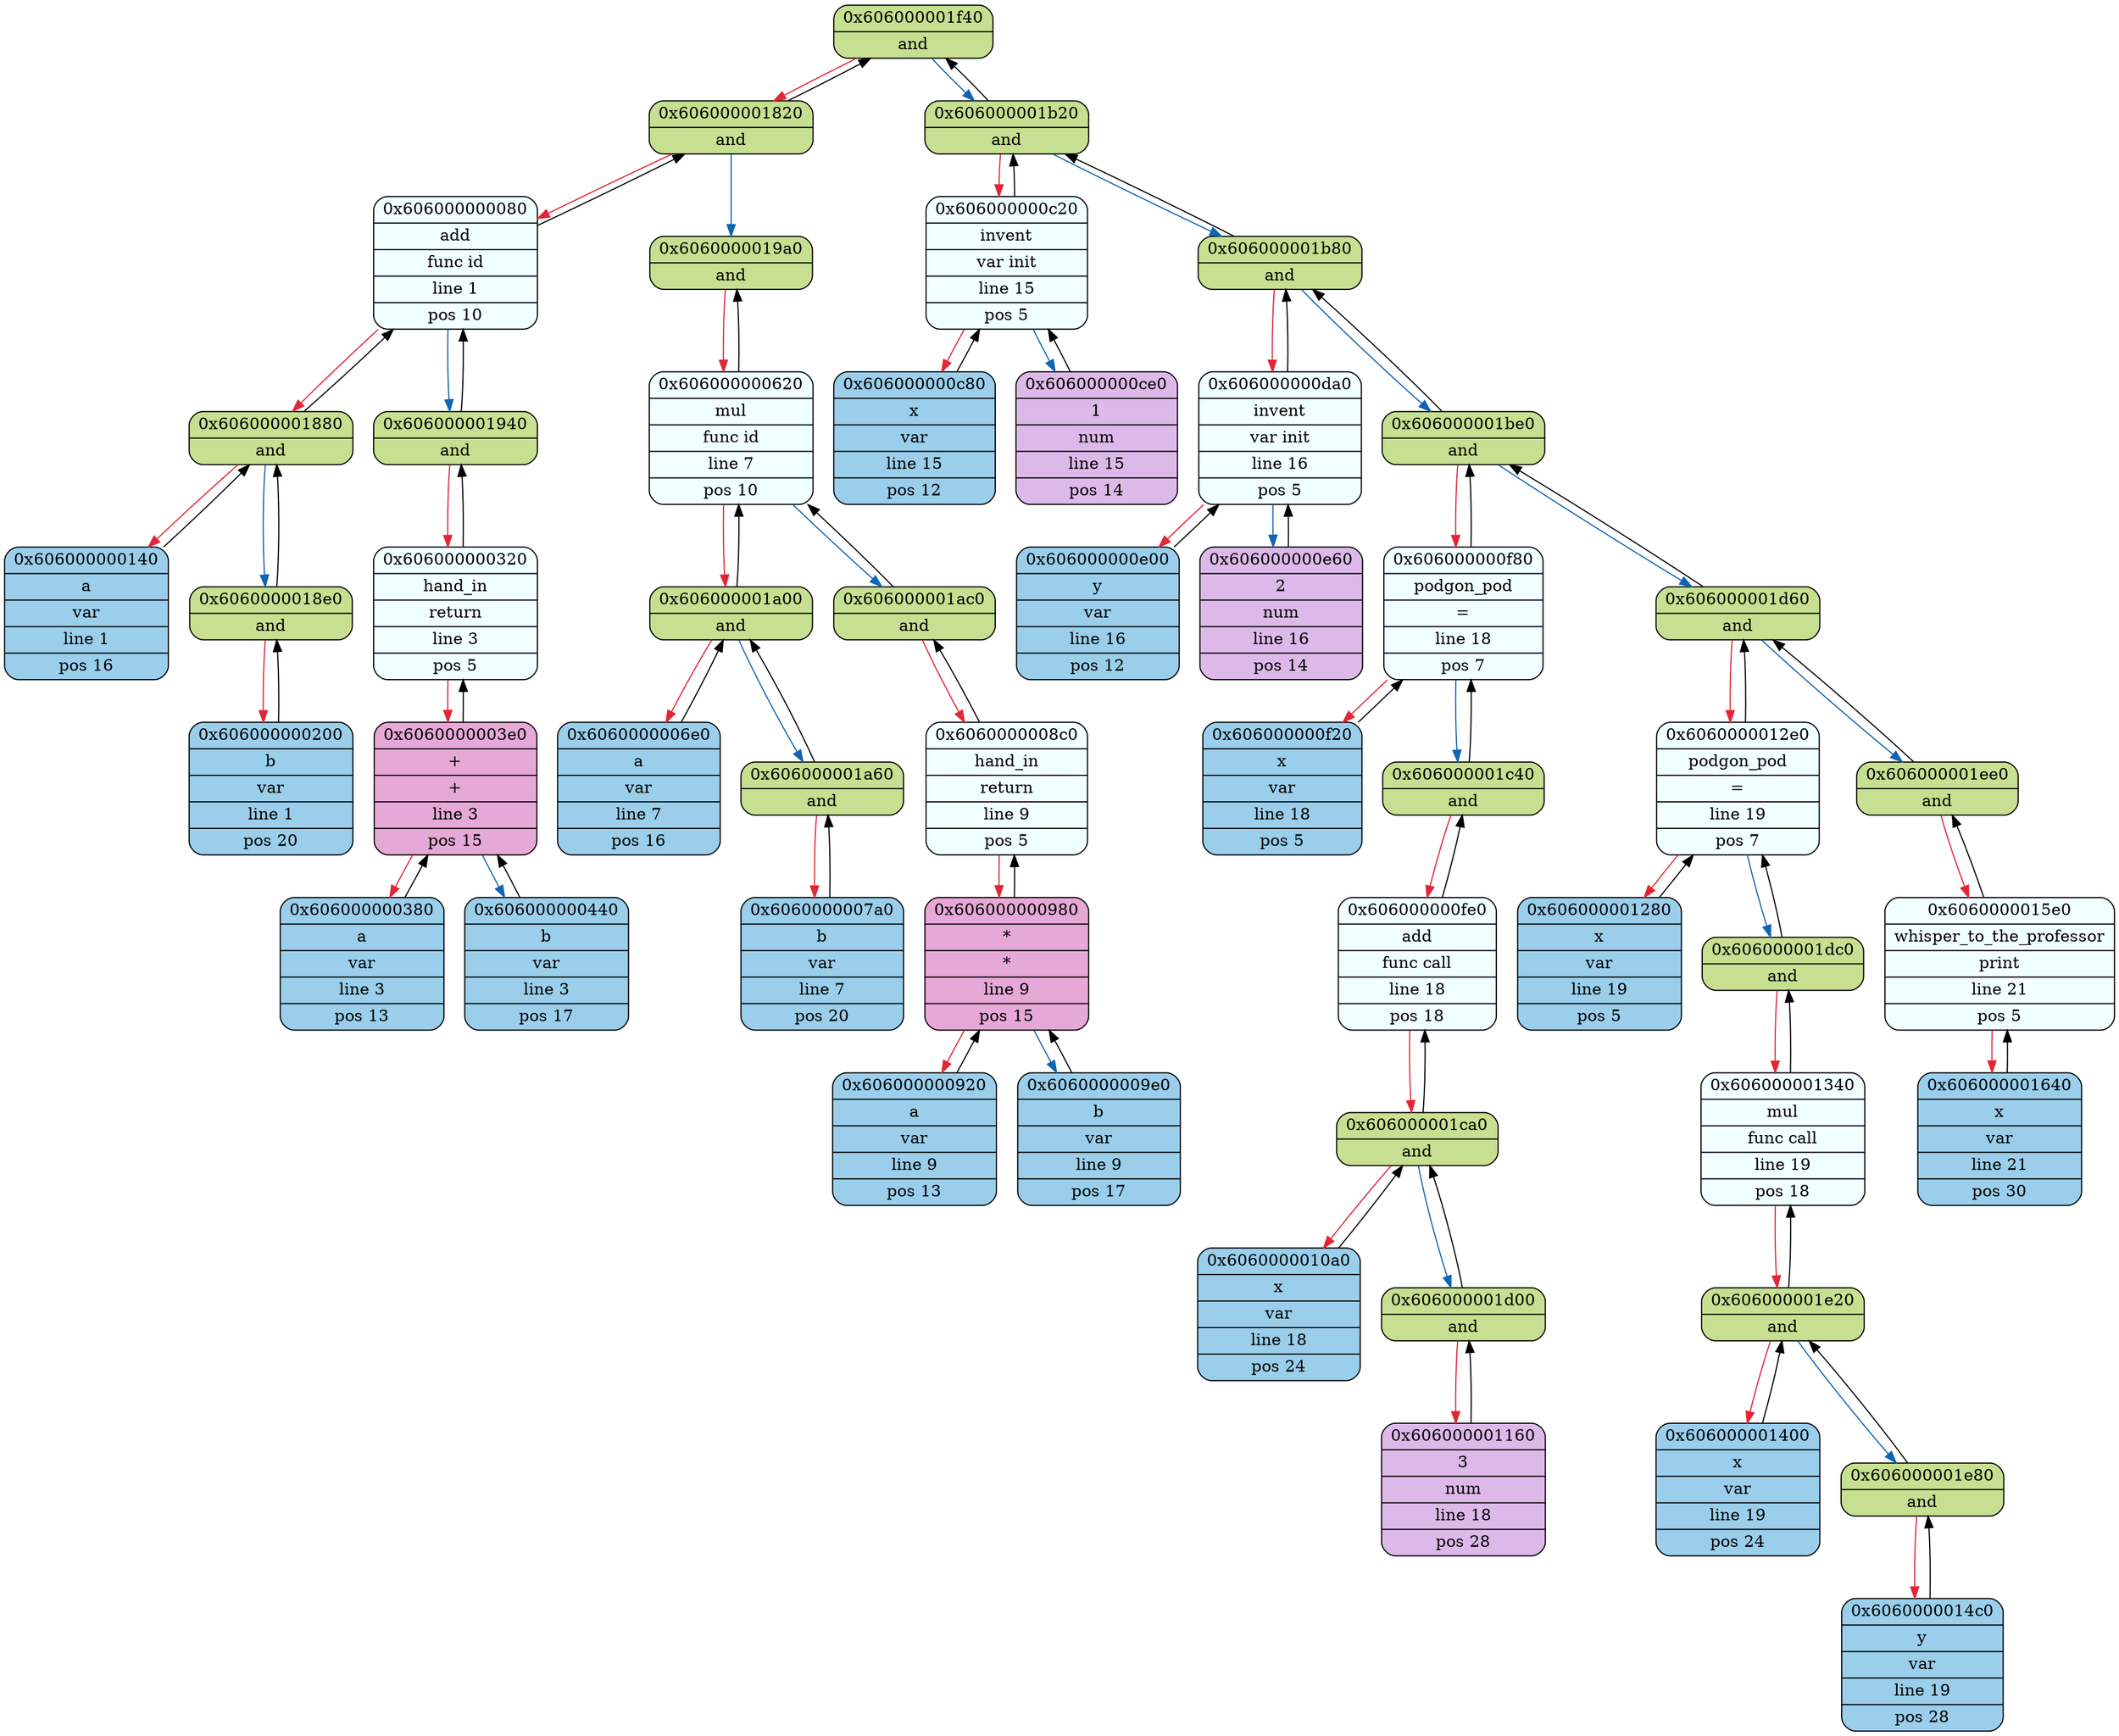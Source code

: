 digraph
{
    node_0x606000001f40[shape = Mrecord, label = "{{0x606000001f40} | {and}}", style = "filled", fillcolor = "#C6DF90"];
    node_0x606000001820[shape = Mrecord, label = "{{0x606000001820} | {and}}", style = "filled", fillcolor = "#C6DF90"];
    node_0x606000000080[shape = Mrecord, label = "{{0x606000000080} | {add} | {func id} | {line 1} | {pos 10}}", style = "filled", fillcolor = "#F0FFFF"];
    node_0x606000001880[shape = Mrecord, label = "{{0x606000001880} | {and}}", style = "filled", fillcolor = "#C6DF90"];
    node_0x606000000140[shape = Mrecord, label = "{{0x606000000140} | {a} | {var} | {line 1} | {pos 16}}", style = "filled", fillcolor = "#9ACEEB"];
    node_0x6060000018e0[shape = Mrecord, label = "{{0x6060000018e0} | {and}}", style = "filled", fillcolor = "#C6DF90"];
    node_0x606000000200[shape = Mrecord, label = "{{0x606000000200} | {b} | {var} | {line 1} | {pos 20}}", style = "filled", fillcolor = "#9ACEEB"];
    node_0x606000001940[shape = Mrecord, label = "{{0x606000001940} | {and}}", style = "filled", fillcolor = "#C6DF90"];
    node_0x606000000320[shape = Mrecord, label = "{{0x606000000320} | {hand_in} | {return} | {line 3} | {pos 5}}", style = "filled", fillcolor = "#F0FFFF"];
    node_0x6060000003e0[shape = Mrecord, label = "{{0x6060000003e0} | {+} | {+} | {line 3} | {pos 15}}", style = "filled", fillcolor = "#E6A8D7"];
    node_0x606000000380[shape = Mrecord, label = "{{0x606000000380} | {a} | {var} | {line 3} | {pos 13}}", style = "filled", fillcolor = "#9ACEEB"];
    node_0x606000000440[shape = Mrecord, label = "{{0x606000000440} | {b} | {var} | {line 3} | {pos 17}}", style = "filled", fillcolor = "#9ACEEB"];
    node_0x6060000019a0[shape = Mrecord, label = "{{0x6060000019a0} | {and}}", style = "filled", fillcolor = "#C6DF90"];
    node_0x606000000620[shape = Mrecord, label = "{{0x606000000620} | {mul} | {func id} | {line 7} | {pos 10}}", style = "filled", fillcolor = "#F0FFFF"];
    node_0x606000001a00[shape = Mrecord, label = "{{0x606000001a00} | {and}}", style = "filled", fillcolor = "#C6DF90"];
    node_0x6060000006e0[shape = Mrecord, label = "{{0x6060000006e0} | {a} | {var} | {line 7} | {pos 16}}", style = "filled", fillcolor = "#9ACEEB"];
    node_0x606000001a60[shape = Mrecord, label = "{{0x606000001a60} | {and}}", style = "filled", fillcolor = "#C6DF90"];
    node_0x6060000007a0[shape = Mrecord, label = "{{0x6060000007a0} | {b} | {var} | {line 7} | {pos 20}}", style = "filled", fillcolor = "#9ACEEB"];
    node_0x606000001ac0[shape = Mrecord, label = "{{0x606000001ac0} | {and}}", style = "filled", fillcolor = "#C6DF90"];
    node_0x6060000008c0[shape = Mrecord, label = "{{0x6060000008c0} | {hand_in} | {return} | {line 9} | {pos 5}}", style = "filled", fillcolor = "#F0FFFF"];
    node_0x606000000980[shape = Mrecord, label = "{{0x606000000980} | {*} | {*} | {line 9} | {pos 15}}", style = "filled", fillcolor = "#E6A8D7"];
    node_0x606000000920[shape = Mrecord, label = "{{0x606000000920} | {a} | {var} | {line 9} | {pos 13}}", style = "filled", fillcolor = "#9ACEEB"];
    node_0x6060000009e0[shape = Mrecord, label = "{{0x6060000009e0} | {b} | {var} | {line 9} | {pos 17}}", style = "filled", fillcolor = "#9ACEEB"];
    node_0x606000001b20[shape = Mrecord, label = "{{0x606000001b20} | {and}}", style = "filled", fillcolor = "#C6DF90"];
    node_0x606000000c20[shape = Mrecord, label = "{{0x606000000c20} | {invent} | {var init} | {line 15} | {pos 5}}", style = "filled", fillcolor = "#F0FFFF"];
    node_0x606000000c80[shape = Mrecord, label = "{{0x606000000c80} | {x} | {var} | {line 15} | {pos 12}}", style = "filled", fillcolor = "#9ACEEB"];
    node_0x606000000ce0[shape = Mrecord, label = "{{0x606000000ce0} | {1} | {num} | {line 15} | {pos 14}}", style = "filled", fillcolor = "#DDB9E9"];
    node_0x606000001b80[shape = Mrecord, label = "{{0x606000001b80} | {and}}", style = "filled", fillcolor = "#C6DF90"];
    node_0x606000000da0[shape = Mrecord, label = "{{0x606000000da0} | {invent} | {var init} | {line 16} | {pos 5}}", style = "filled", fillcolor = "#F0FFFF"];
    node_0x606000000e00[shape = Mrecord, label = "{{0x606000000e00} | {y} | {var} | {line 16} | {pos 12}}", style = "filled", fillcolor = "#9ACEEB"];
    node_0x606000000e60[shape = Mrecord, label = "{{0x606000000e60} | {2} | {num} | {line 16} | {pos 14}}", style = "filled", fillcolor = "#DDB9E9"];
    node_0x606000001be0[shape = Mrecord, label = "{{0x606000001be0} | {and}}", style = "filled", fillcolor = "#C6DF90"];
    node_0x606000000f80[shape = Mrecord, label = "{{0x606000000f80} | {podgon_pod} | {=} | {line 18} | {pos 7}}", style = "filled", fillcolor = "#F0FFFF"];
    node_0x606000000f20[shape = Mrecord, label = "{{0x606000000f20} | {x} | {var} | {line 18} | {pos 5}}", style = "filled", fillcolor = "#9ACEEB"];
    node_0x606000001c40[shape = Mrecord, label = "{{0x606000001c40} | {and}}", style = "filled", fillcolor = "#C6DF90"];
    node_0x606000000fe0[shape = Mrecord, label = "{{0x606000000fe0} | {add} | {func call} | {line 18} | {pos 18}}", style = "filled", fillcolor = "#F0FFFF"];
    node_0x606000001ca0[shape = Mrecord, label = "{{0x606000001ca0} | {and}}", style = "filled", fillcolor = "#C6DF90"];
    node_0x6060000010a0[shape = Mrecord, label = "{{0x6060000010a0} | {x} | {var} | {line 18} | {pos 24}}", style = "filled", fillcolor = "#9ACEEB"];
    node_0x606000001d00[shape = Mrecord, label = "{{0x606000001d00} | {and}}", style = "filled", fillcolor = "#C6DF90"];
    node_0x606000001160[shape = Mrecord, label = "{{0x606000001160} | {3} | {num} | {line 18} | {pos 28}}", style = "filled", fillcolor = "#DDB9E9"];
    node_0x606000001d60[shape = Mrecord, label = "{{0x606000001d60} | {and}}", style = "filled", fillcolor = "#C6DF90"];
    node_0x6060000012e0[shape = Mrecord, label = "{{0x6060000012e0} | {podgon_pod} | {=} | {line 19} | {pos 7}}", style = "filled", fillcolor = "#F0FFFF"];
    node_0x606000001280[shape = Mrecord, label = "{{0x606000001280} | {x} | {var} | {line 19} | {pos 5}}", style = "filled", fillcolor = "#9ACEEB"];
    node_0x606000001dc0[shape = Mrecord, label = "{{0x606000001dc0} | {and}}", style = "filled", fillcolor = "#C6DF90"];
    node_0x606000001340[shape = Mrecord, label = "{{0x606000001340} | {mul} | {func call} | {line 19} | {pos 18}}", style = "filled", fillcolor = "#F0FFFF"];
    node_0x606000001e20[shape = Mrecord, label = "{{0x606000001e20} | {and}}", style = "filled", fillcolor = "#C6DF90"];
    node_0x606000001400[shape = Mrecord, label = "{{0x606000001400} | {x} | {var} | {line 19} | {pos 24}}", style = "filled", fillcolor = "#9ACEEB"];
    node_0x606000001e80[shape = Mrecord, label = "{{0x606000001e80} | {and}}", style = "filled", fillcolor = "#C6DF90"];
    node_0x6060000014c0[shape = Mrecord, label = "{{0x6060000014c0} | {y} | {var} | {line 19} | {pos 28}}", style = "filled", fillcolor = "#9ACEEB"];
    node_0x606000001ee0[shape = Mrecord, label = "{{0x606000001ee0} | {and}}", style = "filled", fillcolor = "#C6DF90"];
    node_0x6060000015e0[shape = Mrecord, label = "{{0x6060000015e0} | {whisper_to_the_professor} | {print} | {line 21} | {pos 5}}", style = "filled", fillcolor = "#F0FFFF"];
    node_0x606000001640[shape = Mrecord, label = "{{0x606000001640} | {x} | {var} | {line 21} | {pos 30}}", style = "filled", fillcolor = "#9ACEEB"];
    node_0x606000001820->node_0x606000001f40 [color = "#000000"];
    node_0x606000001f40->node_0x606000001820 [color = "#E32636"];
    node_0x606000000080->node_0x606000001820 [color = "#000000"];
    node_0x606000001820->node_0x606000000080 [color = "#E32636"];
    node_0x606000001880->node_0x606000000080 [color = "#000000"];
    node_0x606000000080->node_0x606000001880 [color = "#E32636"];
    node_0x606000000140->node_0x606000001880 [color = "#000000"];
    node_0x606000001880->node_0x606000000140 [color = "#E32636"];
    node_0x6060000018e0->node_0x606000001880 [color = "#000000"];
    node_0x606000001880->node_0x6060000018e0 [color = "#1164B4"];
    node_0x606000000200->node_0x6060000018e0 [color = "#000000"];
    node_0x6060000018e0->node_0x606000000200 [color = "#E32636"];
    node_0x606000001940->node_0x606000000080 [color = "#000000"];
    node_0x606000000080->node_0x606000001940 [color = "#1164B4"];
    node_0x606000000320->node_0x606000001940 [color = "#000000"];
    node_0x606000001940->node_0x606000000320 [color = "#E32636"];
    node_0x6060000003e0->node_0x606000000320 [color = "#000000"];
    node_0x606000000320->node_0x6060000003e0 [color = "#E32636"];
    node_0x606000000380->node_0x6060000003e0 [color = "#000000"];
    node_0x6060000003e0->node_0x606000000380 [color = "#E32636"];
    node_0x606000000440->node_0x6060000003e0 [color = "#000000"];
    node_0x6060000003e0->node_0x606000000440 [color = "#1164B4"];
    node_0x606000001820->node_0x6060000019a0 [color = "#1164B4"];
    node_0x606000000620->node_0x6060000019a0 [color = "#000000"];
    node_0x6060000019a0->node_0x606000000620 [color = "#E32636"];
    node_0x606000001a00->node_0x606000000620 [color = "#000000"];
    node_0x606000000620->node_0x606000001a00 [color = "#E32636"];
    node_0x6060000006e0->node_0x606000001a00 [color = "#000000"];
    node_0x606000001a00->node_0x6060000006e0 [color = "#E32636"];
    node_0x606000001a60->node_0x606000001a00 [color = "#000000"];
    node_0x606000001a00->node_0x606000001a60 [color = "#1164B4"];
    node_0x6060000007a0->node_0x606000001a60 [color = "#000000"];
    node_0x606000001a60->node_0x6060000007a0 [color = "#E32636"];
    node_0x606000001ac0->node_0x606000000620 [color = "#000000"];
    node_0x606000000620->node_0x606000001ac0 [color = "#1164B4"];
    node_0x6060000008c0->node_0x606000001ac0 [color = "#000000"];
    node_0x606000001ac0->node_0x6060000008c0 [color = "#E32636"];
    node_0x606000000980->node_0x6060000008c0 [color = "#000000"];
    node_0x6060000008c0->node_0x606000000980 [color = "#E32636"];
    node_0x606000000920->node_0x606000000980 [color = "#000000"];
    node_0x606000000980->node_0x606000000920 [color = "#E32636"];
    node_0x6060000009e0->node_0x606000000980 [color = "#000000"];
    node_0x606000000980->node_0x6060000009e0 [color = "#1164B4"];
    node_0x606000001b20->node_0x606000001f40 [color = "#000000"];
    node_0x606000001f40->node_0x606000001b20 [color = "#1164B4"];
    node_0x606000000c20->node_0x606000001b20 [color = "#000000"];
    node_0x606000001b20->node_0x606000000c20 [color = "#E32636"];
    node_0x606000000c80->node_0x606000000c20 [color = "#000000"];
    node_0x606000000c20->node_0x606000000c80 [color = "#E32636"];
    node_0x606000000ce0->node_0x606000000c20 [color = "#000000"];
    node_0x606000000c20->node_0x606000000ce0 [color = "#1164B4"];
    node_0x606000001b80->node_0x606000001b20 [color = "#000000"];
    node_0x606000001b20->node_0x606000001b80 [color = "#1164B4"];
    node_0x606000000da0->node_0x606000001b80 [color = "#000000"];
    node_0x606000001b80->node_0x606000000da0 [color = "#E32636"];
    node_0x606000000e00->node_0x606000000da0 [color = "#000000"];
    node_0x606000000da0->node_0x606000000e00 [color = "#E32636"];
    node_0x606000000e60->node_0x606000000da0 [color = "#000000"];
    node_0x606000000da0->node_0x606000000e60 [color = "#1164B4"];
    node_0x606000001be0->node_0x606000001b80 [color = "#000000"];
    node_0x606000001b80->node_0x606000001be0 [color = "#1164B4"];
    node_0x606000000f80->node_0x606000001be0 [color = "#000000"];
    node_0x606000001be0->node_0x606000000f80 [color = "#E32636"];
    node_0x606000000f20->node_0x606000000f80 [color = "#000000"];
    node_0x606000000f80->node_0x606000000f20 [color = "#E32636"];
    node_0x606000001c40->node_0x606000000f80 [color = "#000000"];
    node_0x606000000f80->node_0x606000001c40 [color = "#1164B4"];
    node_0x606000000fe0->node_0x606000001c40 [color = "#000000"];
    node_0x606000001c40->node_0x606000000fe0 [color = "#E32636"];
    node_0x606000001ca0->node_0x606000000fe0 [color = "#000000"];
    node_0x606000000fe0->node_0x606000001ca0 [color = "#E32636"];
    node_0x6060000010a0->node_0x606000001ca0 [color = "#000000"];
    node_0x606000001ca0->node_0x6060000010a0 [color = "#E32636"];
    node_0x606000001d00->node_0x606000001ca0 [color = "#000000"];
    node_0x606000001ca0->node_0x606000001d00 [color = "#1164B4"];
    node_0x606000001160->node_0x606000001d00 [color = "#000000"];
    node_0x606000001d00->node_0x606000001160 [color = "#E32636"];
    node_0x606000001d60->node_0x606000001be0 [color = "#000000"];
    node_0x606000001be0->node_0x606000001d60 [color = "#1164B4"];
    node_0x6060000012e0->node_0x606000001d60 [color = "#000000"];
    node_0x606000001d60->node_0x6060000012e0 [color = "#E32636"];
    node_0x606000001280->node_0x6060000012e0 [color = "#000000"];
    node_0x6060000012e0->node_0x606000001280 [color = "#E32636"];
    node_0x606000001dc0->node_0x6060000012e0 [color = "#000000"];
    node_0x6060000012e0->node_0x606000001dc0 [color = "#1164B4"];
    node_0x606000001340->node_0x606000001dc0 [color = "#000000"];
    node_0x606000001dc0->node_0x606000001340 [color = "#E32636"];
    node_0x606000001e20->node_0x606000001340 [color = "#000000"];
    node_0x606000001340->node_0x606000001e20 [color = "#E32636"];
    node_0x606000001400->node_0x606000001e20 [color = "#000000"];
    node_0x606000001e20->node_0x606000001400 [color = "#E32636"];
    node_0x606000001e80->node_0x606000001e20 [color = "#000000"];
    node_0x606000001e20->node_0x606000001e80 [color = "#1164B4"];
    node_0x6060000014c0->node_0x606000001e80 [color = "#000000"];
    node_0x606000001e80->node_0x6060000014c0 [color = "#E32636"];
    node_0x606000001ee0->node_0x606000001d60 [color = "#000000"];
    node_0x606000001d60->node_0x606000001ee0 [color = "#1164B4"];
    node_0x6060000015e0->node_0x606000001ee0 [color = "#000000"];
    node_0x606000001ee0->node_0x6060000015e0 [color = "#E32636"];
    node_0x606000001640->node_0x6060000015e0 [color = "#000000"];
    node_0x6060000015e0->node_0x606000001640 [color = "#E32636"];
}